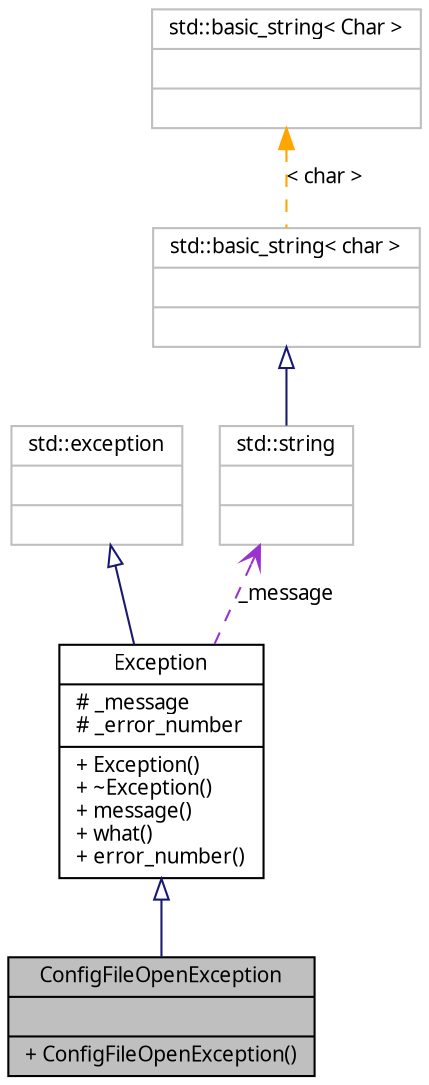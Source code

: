 digraph G
{
  edge [fontname="FreeSans.ttf",fontsize=10,labelfontname="FreeSans.ttf",labelfontsize=10];
  node [fontname="FreeSans.ttf",fontsize=10,shape=record];
  Node1 [label="{ConfigFileOpenException\n||+ ConfigFileOpenException()\l}",height=0.2,width=0.4,color="black", fillcolor="grey75", style="filled" fontcolor="black"];
  Node2 -> Node1 [dir=back,color="midnightblue",fontsize=10,style="solid",arrowtail="empty",fontname="FreeSans.ttf"];
  Node2 [label="{Exception\n|# _message\l# _error_number\l|+ Exception()\l+ ~Exception()\l+ message()\l+ what()\l+ error_number()\l}",height=0.2,width=0.4,color="black", fillcolor="white", style="filled",URL="$classException.html"];
  Node3 -> Node2 [dir=back,color="midnightblue",fontsize=10,style="solid",arrowtail="empty",fontname="FreeSans.ttf"];
  Node3 [label="{std::exception\n||}",height=0.2,width=0.4,color="grey75", fillcolor="white", style="filled",tooltip="STL class."];
  Node4 -> Node2 [dir=back,color="darkorchid3",fontsize=10,style="dashed",label="_message",arrowtail="open",fontname="FreeSans.ttf"];
  Node4 [label="{std::string\n||}",height=0.2,width=0.4,color="grey75", fillcolor="white", style="filled",tooltip="STL class."];
  Node5 -> Node4 [dir=back,color="midnightblue",fontsize=10,style="solid",arrowtail="empty",fontname="FreeSans.ttf"];
  Node5 [label="{std::basic_string\< char \>\n||}",height=0.2,width=0.4,color="grey75", fillcolor="white", style="filled"];
  Node6 -> Node5 [dir=back,color="orange",fontsize=10,style="dashed",label="\< char \>",fontname="FreeSans.ttf"];
  Node6 [label="{std::basic_string\< Char \>\n||}",height=0.2,width=0.4,color="grey75", fillcolor="white", style="filled",tooltip="STL class."];
}
